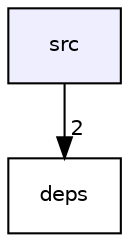 digraph "src" {
  compound=true
  node [ fontsize="10", fontname="Helvetica"];
  edge [ labelfontsize="10", labelfontname="Helvetica"];
  dir_68267d1309a1af8e8297ef4c3efbcdba [shape=box, label="src", style="filled", fillcolor="#eeeeff", pencolor="black", URL="dir_68267d1309a1af8e8297ef4c3efbcdba.html"];
  dir_94a36784afa54c0b50996002372b429e [shape=box label="deps" URL="dir_94a36784afa54c0b50996002372b429e.html"];
  dir_68267d1309a1af8e8297ef4c3efbcdba->dir_94a36784afa54c0b50996002372b429e [headlabel="2", labeldistance=1.5 headhref="dir_000001_000000.html"];
}
